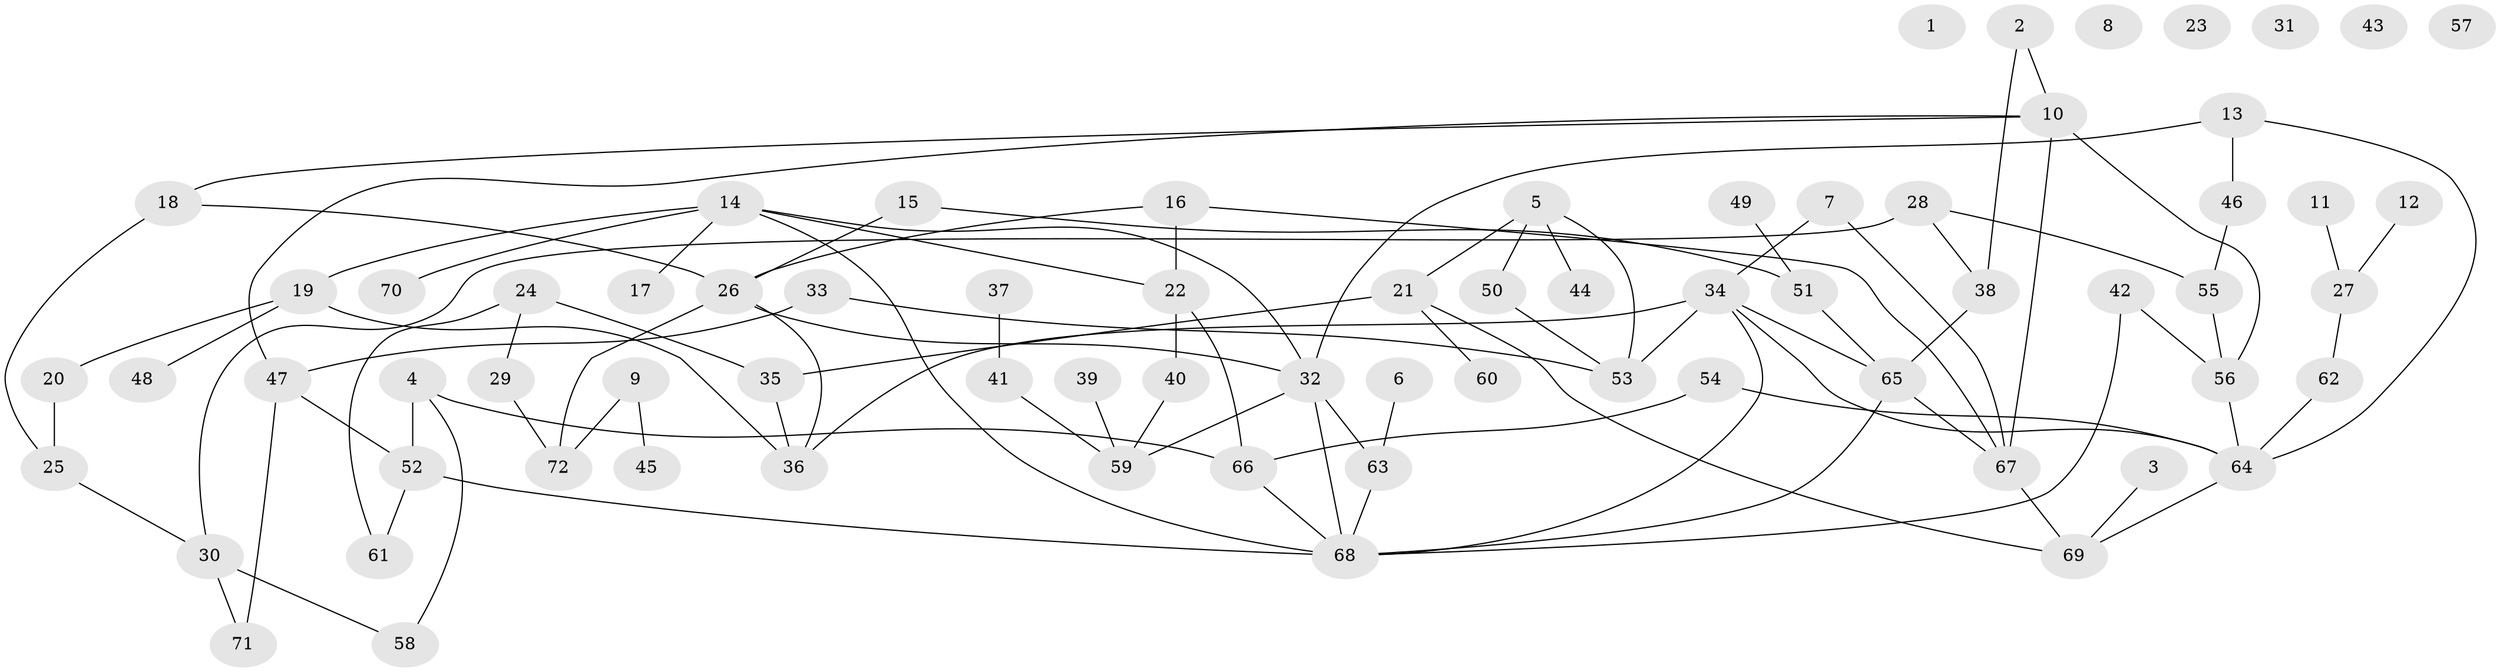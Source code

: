 // coarse degree distribution, {6: 0.16666666666666666, 8: 0.03333333333333333, 3: 0.13333333333333333, 2: 0.16666666666666666, 1: 0.2, 10: 0.03333333333333333, 5: 0.1, 4: 0.13333333333333333, 7: 0.03333333333333333}
// Generated by graph-tools (version 1.1) at 2025/48/03/04/25 22:48:29]
// undirected, 72 vertices, 97 edges
graph export_dot {
  node [color=gray90,style=filled];
  1;
  2;
  3;
  4;
  5;
  6;
  7;
  8;
  9;
  10;
  11;
  12;
  13;
  14;
  15;
  16;
  17;
  18;
  19;
  20;
  21;
  22;
  23;
  24;
  25;
  26;
  27;
  28;
  29;
  30;
  31;
  32;
  33;
  34;
  35;
  36;
  37;
  38;
  39;
  40;
  41;
  42;
  43;
  44;
  45;
  46;
  47;
  48;
  49;
  50;
  51;
  52;
  53;
  54;
  55;
  56;
  57;
  58;
  59;
  60;
  61;
  62;
  63;
  64;
  65;
  66;
  67;
  68;
  69;
  70;
  71;
  72;
  2 -- 10;
  2 -- 38;
  3 -- 69;
  4 -- 52;
  4 -- 58;
  4 -- 66;
  5 -- 21;
  5 -- 44;
  5 -- 50;
  5 -- 53;
  6 -- 63;
  7 -- 34;
  7 -- 67;
  9 -- 45;
  9 -- 72;
  10 -- 18;
  10 -- 47;
  10 -- 56;
  10 -- 67;
  11 -- 27;
  12 -- 27;
  13 -- 32;
  13 -- 46;
  13 -- 64;
  14 -- 17;
  14 -- 19;
  14 -- 22;
  14 -- 32;
  14 -- 68;
  14 -- 70;
  15 -- 26;
  15 -- 51;
  16 -- 22;
  16 -- 26;
  16 -- 67;
  18 -- 25;
  18 -- 26;
  19 -- 20;
  19 -- 36;
  19 -- 48;
  20 -- 25;
  21 -- 35;
  21 -- 60;
  21 -- 69;
  22 -- 40;
  22 -- 66;
  24 -- 29;
  24 -- 35;
  24 -- 61;
  25 -- 30;
  26 -- 32;
  26 -- 36;
  26 -- 72;
  27 -- 62;
  28 -- 30;
  28 -- 38;
  28 -- 55;
  29 -- 72;
  30 -- 58;
  30 -- 71;
  32 -- 59;
  32 -- 63;
  32 -- 68;
  33 -- 47;
  33 -- 53;
  34 -- 36;
  34 -- 53;
  34 -- 64;
  34 -- 65;
  34 -- 68;
  35 -- 36;
  37 -- 41;
  38 -- 65;
  39 -- 59;
  40 -- 59;
  41 -- 59;
  42 -- 56;
  42 -- 68;
  46 -- 55;
  47 -- 52;
  47 -- 71;
  49 -- 51;
  50 -- 53;
  51 -- 65;
  52 -- 61;
  52 -- 68;
  54 -- 64;
  54 -- 66;
  55 -- 56;
  56 -- 64;
  62 -- 64;
  63 -- 68;
  64 -- 69;
  65 -- 67;
  65 -- 68;
  66 -- 68;
  67 -- 69;
}
